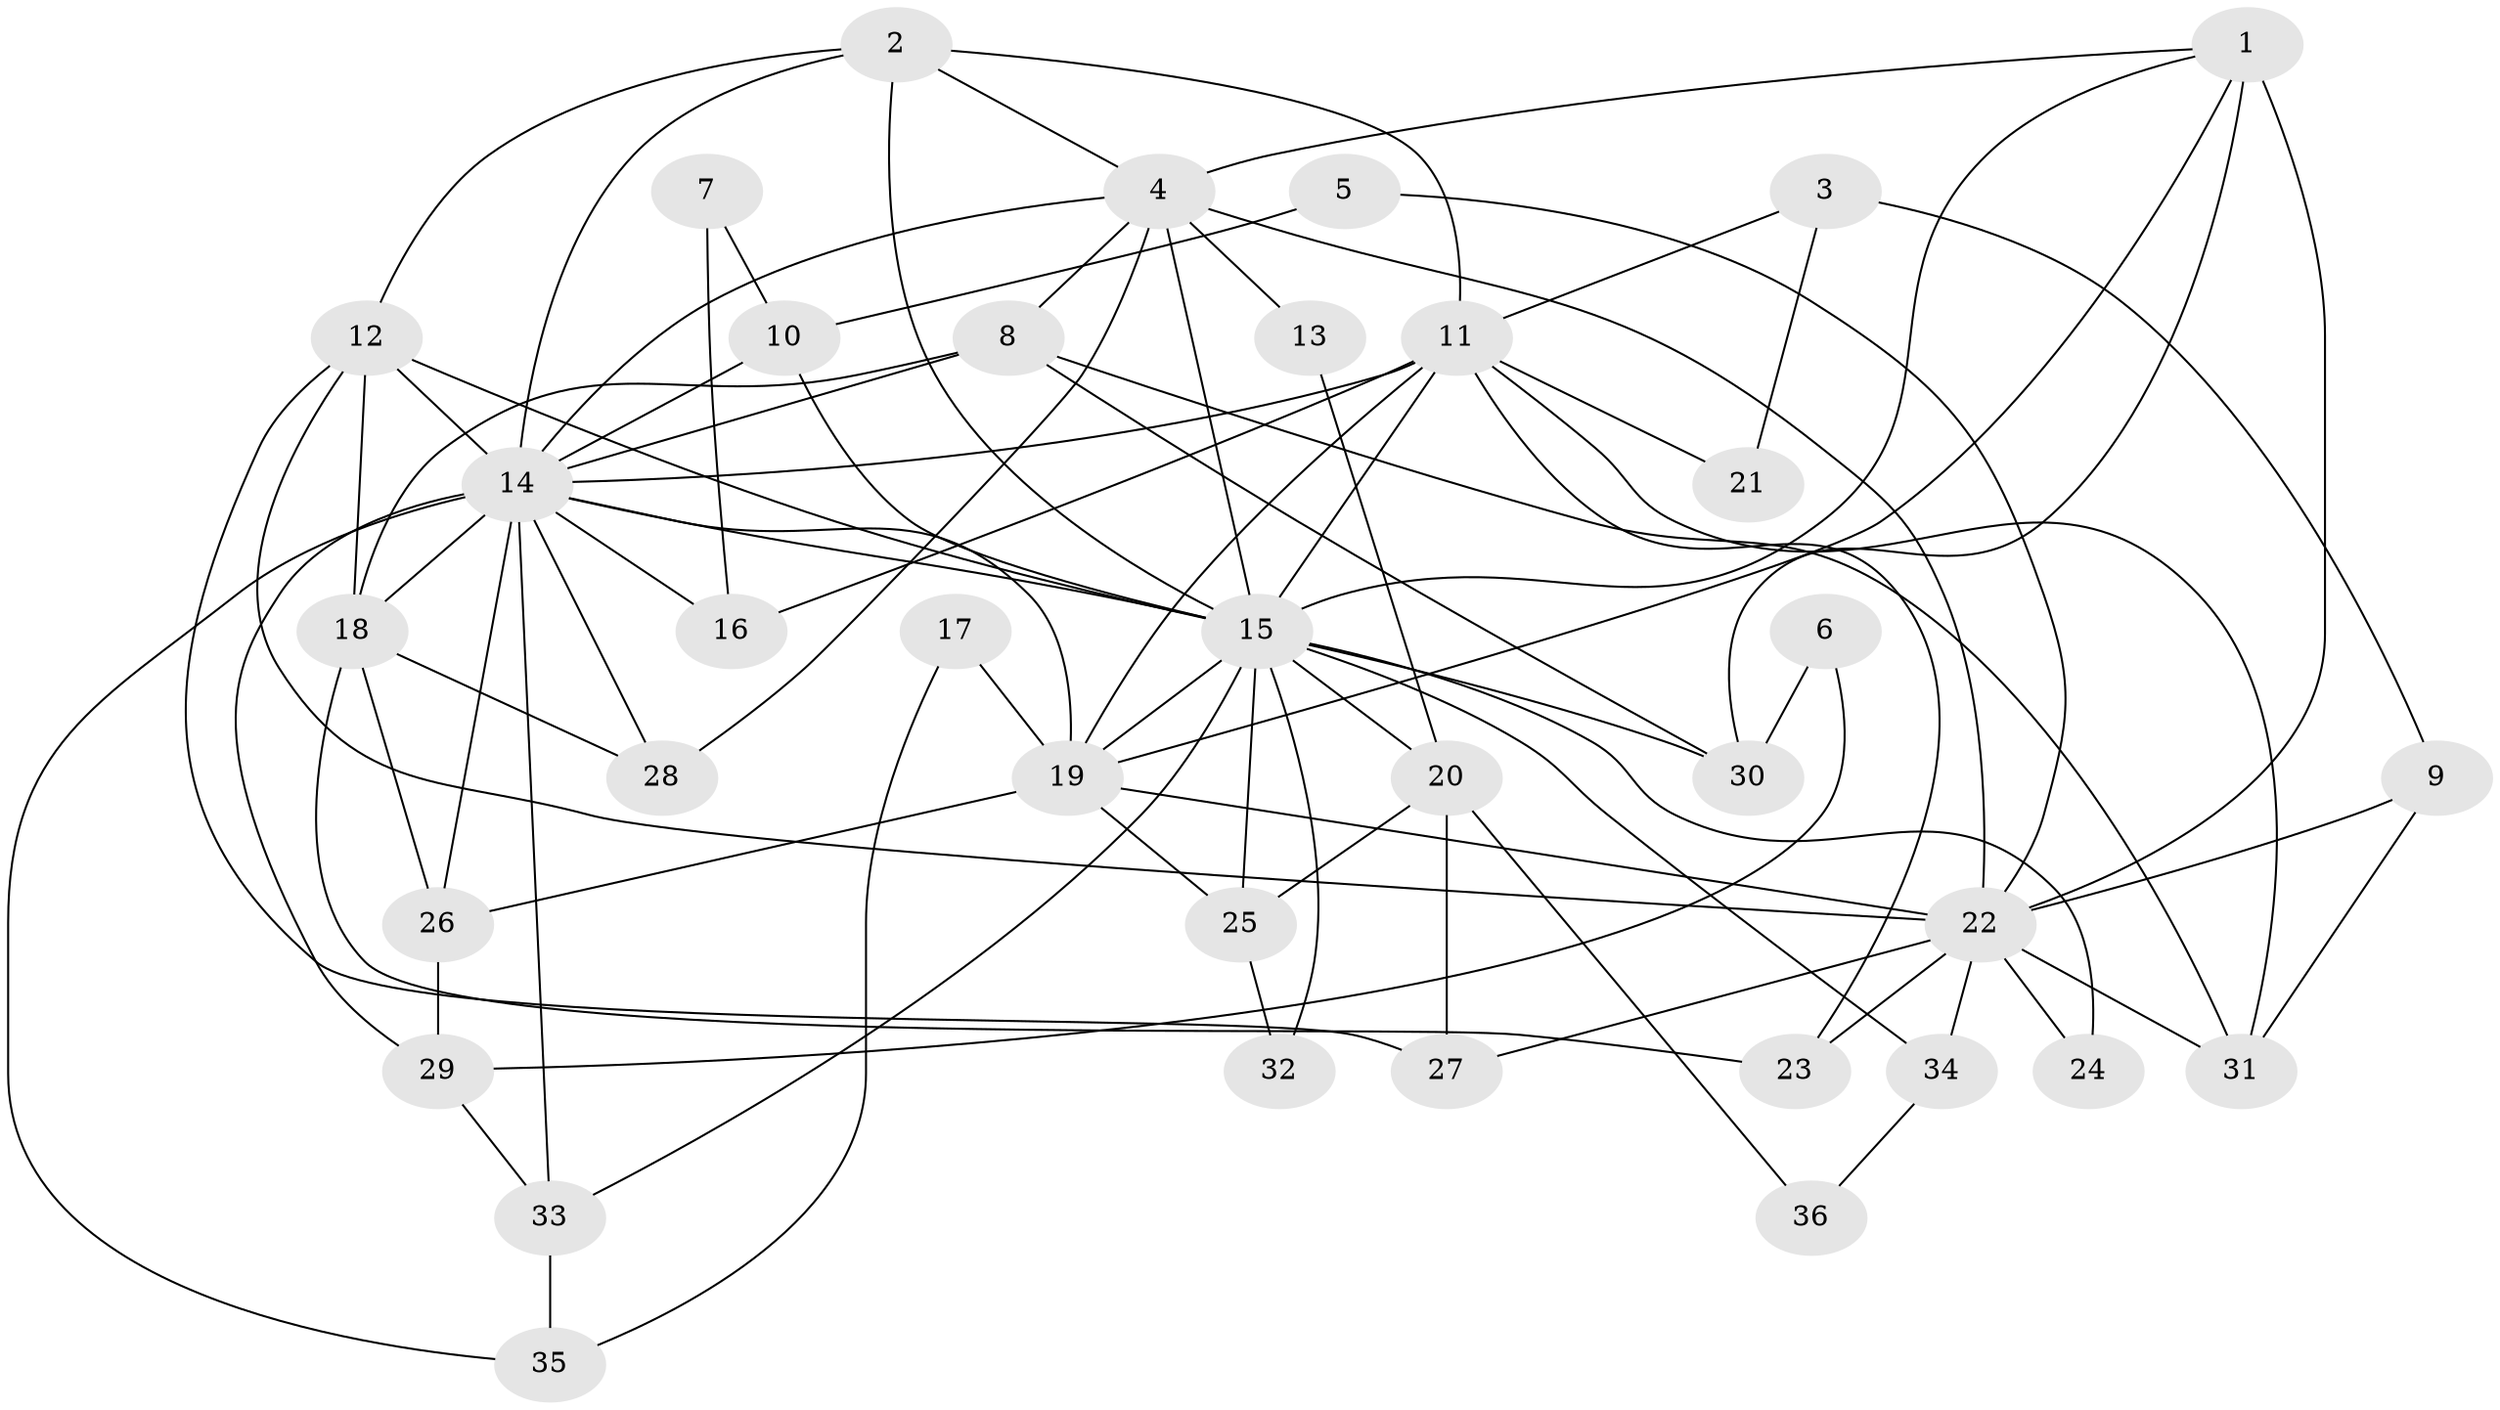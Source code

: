 // original degree distribution, {4: 0.2361111111111111, 3: 0.3194444444444444, 2: 0.09722222222222222, 5: 0.2361111111111111, 6: 0.06944444444444445, 7: 0.027777777777777776, 8: 0.013888888888888888}
// Generated by graph-tools (version 1.1) at 2025/36/03/09/25 02:36:11]
// undirected, 36 vertices, 84 edges
graph export_dot {
graph [start="1"]
  node [color=gray90,style=filled];
  1;
  2;
  3;
  4;
  5;
  6;
  7;
  8;
  9;
  10;
  11;
  12;
  13;
  14;
  15;
  16;
  17;
  18;
  19;
  20;
  21;
  22;
  23;
  24;
  25;
  26;
  27;
  28;
  29;
  30;
  31;
  32;
  33;
  34;
  35;
  36;
  1 -- 4 [weight=1.0];
  1 -- 15 [weight=2.0];
  1 -- 19 [weight=1.0];
  1 -- 22 [weight=3.0];
  1 -- 30 [weight=2.0];
  2 -- 4 [weight=1.0];
  2 -- 11 [weight=1.0];
  2 -- 12 [weight=1.0];
  2 -- 14 [weight=1.0];
  2 -- 15 [weight=1.0];
  3 -- 9 [weight=1.0];
  3 -- 11 [weight=1.0];
  3 -- 21 [weight=1.0];
  4 -- 8 [weight=1.0];
  4 -- 13 [weight=2.0];
  4 -- 14 [weight=2.0];
  4 -- 15 [weight=1.0];
  4 -- 22 [weight=1.0];
  4 -- 28 [weight=1.0];
  5 -- 10 [weight=1.0];
  5 -- 22 [weight=2.0];
  6 -- 29 [weight=1.0];
  6 -- 30 [weight=1.0];
  7 -- 10 [weight=1.0];
  7 -- 16 [weight=1.0];
  8 -- 14 [weight=1.0];
  8 -- 18 [weight=1.0];
  8 -- 30 [weight=1.0];
  8 -- 31 [weight=1.0];
  9 -- 22 [weight=1.0];
  9 -- 31 [weight=1.0];
  10 -- 14 [weight=2.0];
  10 -- 15 [weight=1.0];
  11 -- 14 [weight=1.0];
  11 -- 15 [weight=1.0];
  11 -- 16 [weight=1.0];
  11 -- 19 [weight=2.0];
  11 -- 21 [weight=1.0];
  11 -- 23 [weight=1.0];
  11 -- 31 [weight=1.0];
  12 -- 14 [weight=1.0];
  12 -- 15 [weight=1.0];
  12 -- 18 [weight=1.0];
  12 -- 22 [weight=1.0];
  12 -- 27 [weight=1.0];
  13 -- 20 [weight=1.0];
  14 -- 15 [weight=3.0];
  14 -- 16 [weight=1.0];
  14 -- 18 [weight=1.0];
  14 -- 19 [weight=1.0];
  14 -- 26 [weight=1.0];
  14 -- 28 [weight=1.0];
  14 -- 29 [weight=1.0];
  14 -- 33 [weight=1.0];
  14 -- 35 [weight=1.0];
  15 -- 19 [weight=2.0];
  15 -- 20 [weight=1.0];
  15 -- 24 [weight=1.0];
  15 -- 25 [weight=2.0];
  15 -- 30 [weight=1.0];
  15 -- 32 [weight=1.0];
  15 -- 33 [weight=1.0];
  15 -- 34 [weight=1.0];
  17 -- 19 [weight=1.0];
  17 -- 35 [weight=1.0];
  18 -- 23 [weight=1.0];
  18 -- 26 [weight=2.0];
  18 -- 28 [weight=1.0];
  19 -- 22 [weight=2.0];
  19 -- 25 [weight=2.0];
  19 -- 26 [weight=1.0];
  20 -- 25 [weight=1.0];
  20 -- 27 [weight=1.0];
  20 -- 36 [weight=1.0];
  22 -- 23 [weight=1.0];
  22 -- 24 [weight=2.0];
  22 -- 27 [weight=1.0];
  22 -- 31 [weight=1.0];
  22 -- 34 [weight=1.0];
  25 -- 32 [weight=1.0];
  26 -- 29 [weight=1.0];
  29 -- 33 [weight=1.0];
  33 -- 35 [weight=1.0];
  34 -- 36 [weight=1.0];
}
